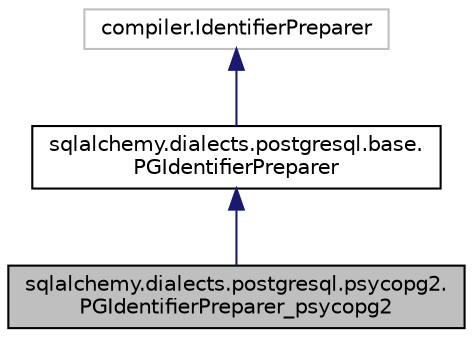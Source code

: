digraph "sqlalchemy.dialects.postgresql.psycopg2.PGIdentifierPreparer_psycopg2"
{
 // LATEX_PDF_SIZE
  edge [fontname="Helvetica",fontsize="10",labelfontname="Helvetica",labelfontsize="10"];
  node [fontname="Helvetica",fontsize="10",shape=record];
  Node1 [label="sqlalchemy.dialects.postgresql.psycopg2.\lPGIdentifierPreparer_psycopg2",height=0.2,width=0.4,color="black", fillcolor="grey75", style="filled", fontcolor="black",tooltip=" "];
  Node2 -> Node1 [dir="back",color="midnightblue",fontsize="10",style="solid",fontname="Helvetica"];
  Node2 [label="sqlalchemy.dialects.postgresql.base.\lPGIdentifierPreparer",height=0.2,width=0.4,color="black", fillcolor="white", style="filled",URL="$classsqlalchemy_1_1dialects_1_1postgresql_1_1base_1_1PGIdentifierPreparer.html",tooltip=" "];
  Node3 -> Node2 [dir="back",color="midnightblue",fontsize="10",style="solid",fontname="Helvetica"];
  Node3 [label="compiler.IdentifierPreparer",height=0.2,width=0.4,color="grey75", fillcolor="white", style="filled",tooltip=" "];
}
